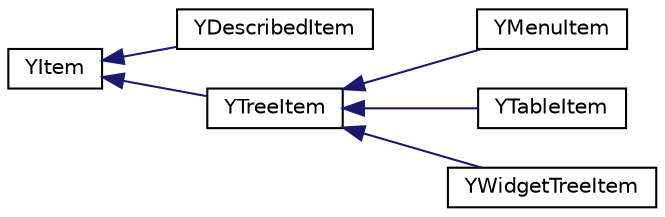 digraph "Graphical Class Hierarchy"
{
 // LATEX_PDF_SIZE
  edge [fontname="Helvetica",fontsize="10",labelfontname="Helvetica",labelfontsize="10"];
  node [fontname="Helvetica",fontsize="10",shape=record];
  rankdir="LR";
  Node0 [label="YItem",height=0.2,width=0.4,color="black", fillcolor="white", style="filled",URL="$classYItem.html",tooltip=" "];
  Node0 -> Node1 [dir="back",color="midnightblue",fontsize="10",style="solid",fontname="Helvetica"];
  Node1 [label="YDescribedItem",height=0.2,width=0.4,color="black", fillcolor="white", style="filled",URL="$classYDescribedItem.html",tooltip=" "];
  Node0 -> Node2 [dir="back",color="midnightblue",fontsize="10",style="solid",fontname="Helvetica"];
  Node2 [label="YTreeItem",height=0.2,width=0.4,color="black", fillcolor="white", style="filled",URL="$classYTreeItem.html",tooltip=" "];
  Node2 -> Node3 [dir="back",color="midnightblue",fontsize="10",style="solid",fontname="Helvetica"];
  Node3 [label="YMenuItem",height=0.2,width=0.4,color="black", fillcolor="white", style="filled",URL="$classYMenuItem.html",tooltip=" "];
  Node2 -> Node4 [dir="back",color="midnightblue",fontsize="10",style="solid",fontname="Helvetica"];
  Node4 [label="YTableItem",height=0.2,width=0.4,color="black", fillcolor="white", style="filled",URL="$classYTableItem.html",tooltip=" "];
  Node2 -> Node5 [dir="back",color="midnightblue",fontsize="10",style="solid",fontname="Helvetica"];
  Node5 [label="YWidgetTreeItem",height=0.2,width=0.4,color="black", fillcolor="white", style="filled",URL="$classYWidgetTreeItem.html",tooltip=" "];
}
